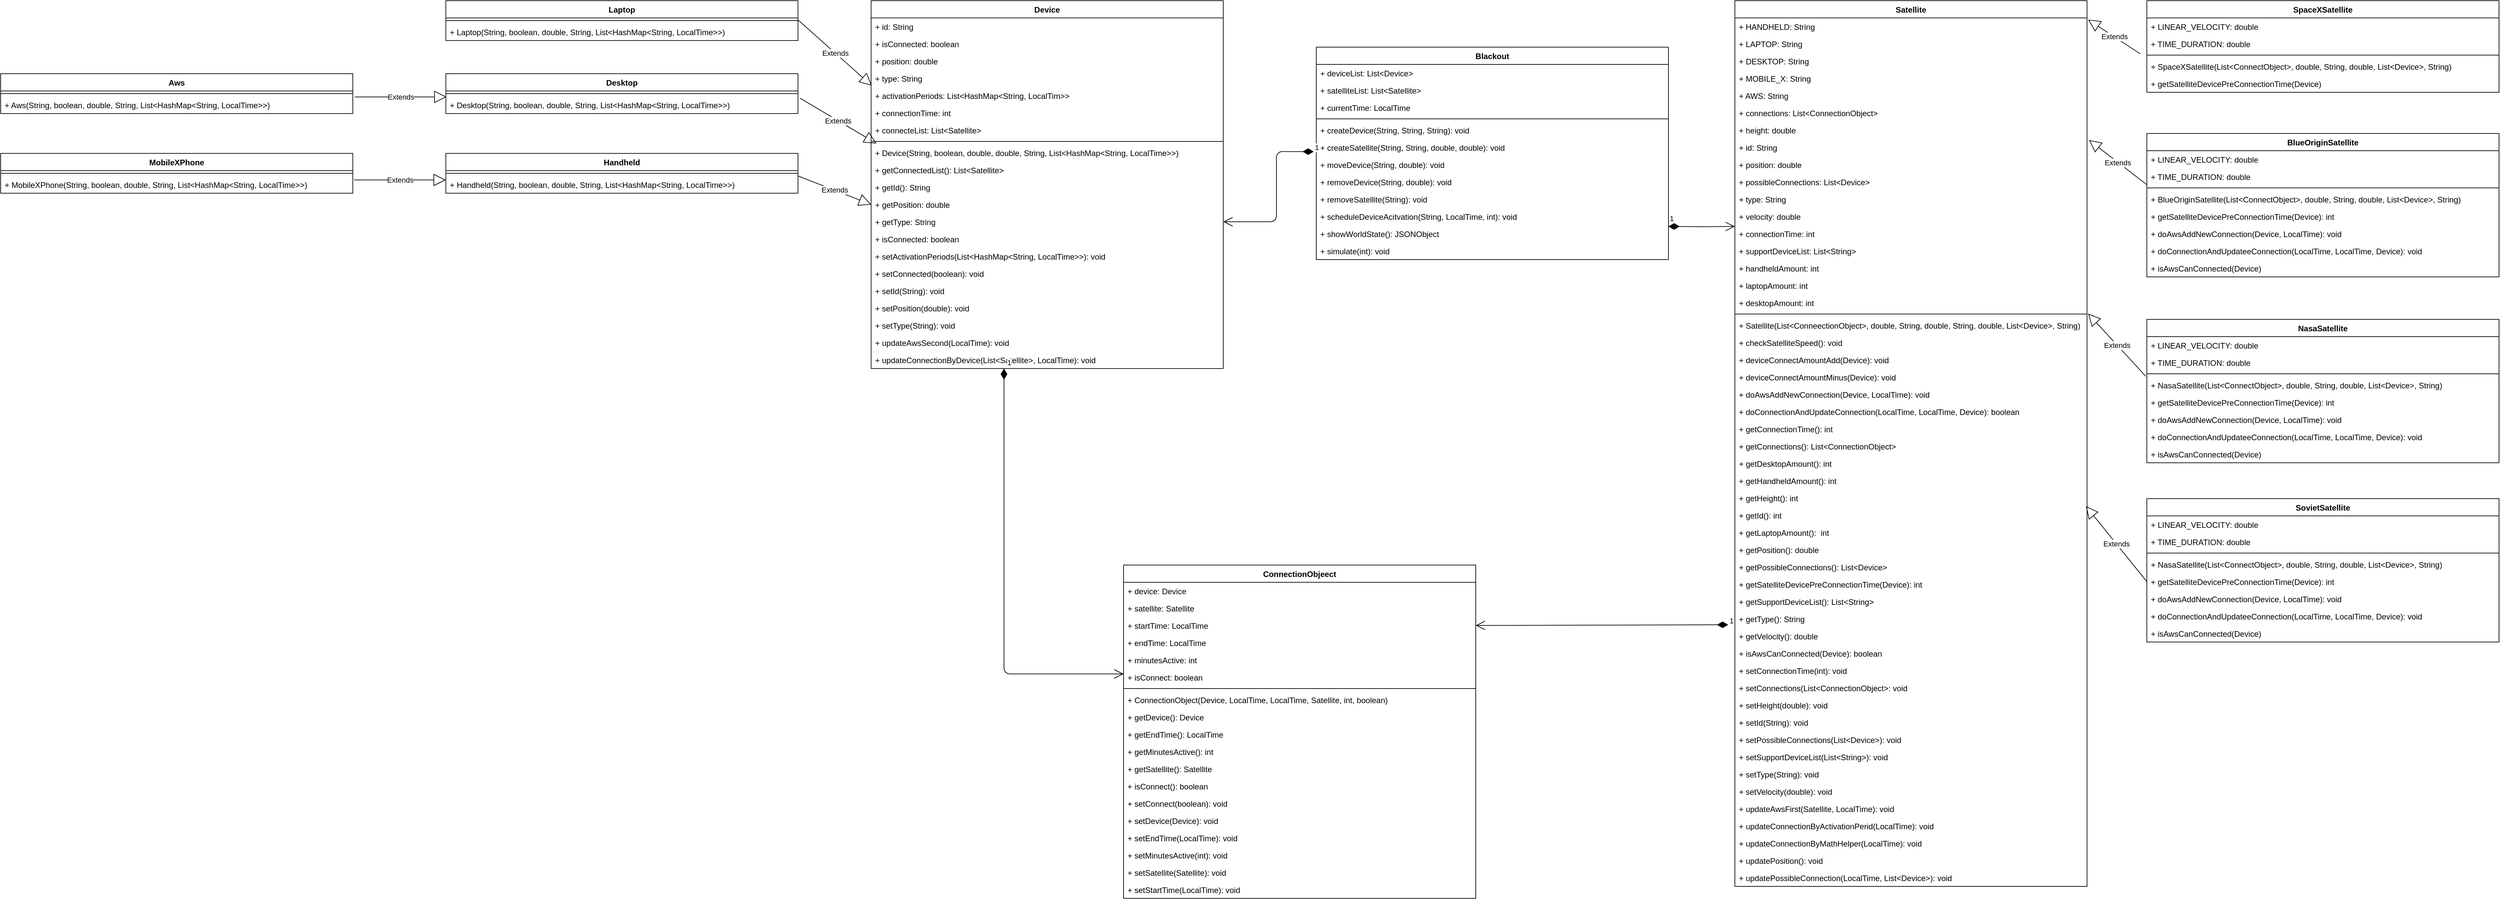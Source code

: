<mxfile version="14.4.3" type="device"><diagram id="GEDssuKlKLKqebIKi-Ry" name="第 1 页"><mxGraphModel dx="2576" dy="706" grid="1" gridSize="10" guides="1" tooltips="1" connect="1" arrows="1" fold="1" page="1" pageScale="1" pageWidth="1654" pageHeight="1169" math="0" shadow="0"><root><mxCell id="0"/><mxCell id="1" parent="0"/><mxCell id="GkGbYTileEBhSoXZD4rh-1" value="Satellite" style="swimlane;fontStyle=1;align=center;verticalAlign=top;childLayout=stackLayout;horizontal=1;startSize=26;horizontalStack=0;resizeParent=1;resizeParentMax=0;resizeLast=0;collapsible=1;marginBottom=0;" vertex="1" parent="1"><mxGeometry x="1760" y="50" width="530" height="1334" as="geometry"/></mxCell><mxCell id="GkGbYTileEBhSoXZD4rh-2" value="+ HANDHELD: String" style="text;strokeColor=none;fillColor=none;align=left;verticalAlign=top;spacingLeft=4;spacingRight=4;overflow=hidden;rotatable=0;points=[[0,0.5],[1,0.5]];portConstraint=eastwest;" vertex="1" parent="GkGbYTileEBhSoXZD4rh-1"><mxGeometry y="26" width="530" height="26" as="geometry"/></mxCell><mxCell id="GkGbYTileEBhSoXZD4rh-5" value="+ LAPTOP: String" style="text;strokeColor=none;fillColor=none;align=left;verticalAlign=top;spacingLeft=4;spacingRight=4;overflow=hidden;rotatable=0;points=[[0,0.5],[1,0.5]];portConstraint=eastwest;" vertex="1" parent="GkGbYTileEBhSoXZD4rh-1"><mxGeometry y="52" width="530" height="26" as="geometry"/></mxCell><mxCell id="GkGbYTileEBhSoXZD4rh-6" value="+ DESKTOP: String" style="text;strokeColor=none;fillColor=none;align=left;verticalAlign=top;spacingLeft=4;spacingRight=4;overflow=hidden;rotatable=0;points=[[0,0.5],[1,0.5]];portConstraint=eastwest;" vertex="1" parent="GkGbYTileEBhSoXZD4rh-1"><mxGeometry y="78" width="530" height="26" as="geometry"/></mxCell><mxCell id="GkGbYTileEBhSoXZD4rh-7" value="+ MOBILE_X: String" style="text;strokeColor=none;fillColor=none;align=left;verticalAlign=top;spacingLeft=4;spacingRight=4;overflow=hidden;rotatable=0;points=[[0,0.5],[1,0.5]];portConstraint=eastwest;" vertex="1" parent="GkGbYTileEBhSoXZD4rh-1"><mxGeometry y="104" width="530" height="26" as="geometry"/></mxCell><mxCell id="GkGbYTileEBhSoXZD4rh-8" value="+ AWS: String" style="text;strokeColor=none;fillColor=none;align=left;verticalAlign=top;spacingLeft=4;spacingRight=4;overflow=hidden;rotatable=0;points=[[0,0.5],[1,0.5]];portConstraint=eastwest;" vertex="1" parent="GkGbYTileEBhSoXZD4rh-1"><mxGeometry y="130" width="530" height="26" as="geometry"/></mxCell><mxCell id="GkGbYTileEBhSoXZD4rh-9" value="+ connections: List&lt;ConnectionObject&gt;" style="text;strokeColor=none;fillColor=none;align=left;verticalAlign=top;spacingLeft=4;spacingRight=4;overflow=hidden;rotatable=0;points=[[0,0.5],[1,0.5]];portConstraint=eastwest;" vertex="1" parent="GkGbYTileEBhSoXZD4rh-1"><mxGeometry y="156" width="530" height="26" as="geometry"/></mxCell><mxCell id="GkGbYTileEBhSoXZD4rh-10" value="+ height: double" style="text;strokeColor=none;fillColor=none;align=left;verticalAlign=top;spacingLeft=4;spacingRight=4;overflow=hidden;rotatable=0;points=[[0,0.5],[1,0.5]];portConstraint=eastwest;" vertex="1" parent="GkGbYTileEBhSoXZD4rh-1"><mxGeometry y="182" width="530" height="26" as="geometry"/></mxCell><mxCell id="GkGbYTileEBhSoXZD4rh-11" value="+ id: String" style="text;strokeColor=none;fillColor=none;align=left;verticalAlign=top;spacingLeft=4;spacingRight=4;overflow=hidden;rotatable=0;points=[[0,0.5],[1,0.5]];portConstraint=eastwest;" vertex="1" parent="GkGbYTileEBhSoXZD4rh-1"><mxGeometry y="208" width="530" height="26" as="geometry"/></mxCell><mxCell id="GkGbYTileEBhSoXZD4rh-12" value="+ position: double" style="text;strokeColor=none;fillColor=none;align=left;verticalAlign=top;spacingLeft=4;spacingRight=4;overflow=hidden;rotatable=0;points=[[0,0.5],[1,0.5]];portConstraint=eastwest;" vertex="1" parent="GkGbYTileEBhSoXZD4rh-1"><mxGeometry y="234" width="530" height="26" as="geometry"/></mxCell><mxCell id="GkGbYTileEBhSoXZD4rh-13" value="+ possibleConnections: List&lt;Device&gt;" style="text;strokeColor=none;fillColor=none;align=left;verticalAlign=top;spacingLeft=4;spacingRight=4;overflow=hidden;rotatable=0;points=[[0,0.5],[1,0.5]];portConstraint=eastwest;" vertex="1" parent="GkGbYTileEBhSoXZD4rh-1"><mxGeometry y="260" width="530" height="26" as="geometry"/></mxCell><mxCell id="GkGbYTileEBhSoXZD4rh-14" value="+ type: String" style="text;strokeColor=none;fillColor=none;align=left;verticalAlign=top;spacingLeft=4;spacingRight=4;overflow=hidden;rotatable=0;points=[[0,0.5],[1,0.5]];portConstraint=eastwest;" vertex="1" parent="GkGbYTileEBhSoXZD4rh-1"><mxGeometry y="286" width="530" height="26" as="geometry"/></mxCell><mxCell id="GkGbYTileEBhSoXZD4rh-15" value="+ velocity: double" style="text;strokeColor=none;fillColor=none;align=left;verticalAlign=top;spacingLeft=4;spacingRight=4;overflow=hidden;rotatable=0;points=[[0,0.5],[1,0.5]];portConstraint=eastwest;" vertex="1" parent="GkGbYTileEBhSoXZD4rh-1"><mxGeometry y="312" width="530" height="26" as="geometry"/></mxCell><mxCell id="GkGbYTileEBhSoXZD4rh-16" value="+ connectionTime: int" style="text;strokeColor=none;fillColor=none;align=left;verticalAlign=top;spacingLeft=4;spacingRight=4;overflow=hidden;rotatable=0;points=[[0,0.5],[1,0.5]];portConstraint=eastwest;" vertex="1" parent="GkGbYTileEBhSoXZD4rh-1"><mxGeometry y="338" width="530" height="26" as="geometry"/></mxCell><mxCell id="GkGbYTileEBhSoXZD4rh-17" value="+ supportDeviceList: List&lt;String&gt;" style="text;strokeColor=none;fillColor=none;align=left;verticalAlign=top;spacingLeft=4;spacingRight=4;overflow=hidden;rotatable=0;points=[[0,0.5],[1,0.5]];portConstraint=eastwest;" vertex="1" parent="GkGbYTileEBhSoXZD4rh-1"><mxGeometry y="364" width="530" height="26" as="geometry"/></mxCell><mxCell id="GkGbYTileEBhSoXZD4rh-18" value="+ handheldAmount: int" style="text;strokeColor=none;fillColor=none;align=left;verticalAlign=top;spacingLeft=4;spacingRight=4;overflow=hidden;rotatable=0;points=[[0,0.5],[1,0.5]];portConstraint=eastwest;" vertex="1" parent="GkGbYTileEBhSoXZD4rh-1"><mxGeometry y="390" width="530" height="26" as="geometry"/></mxCell><mxCell id="GkGbYTileEBhSoXZD4rh-19" value="+ laptopAmount: int" style="text;strokeColor=none;fillColor=none;align=left;verticalAlign=top;spacingLeft=4;spacingRight=4;overflow=hidden;rotatable=0;points=[[0,0.5],[1,0.5]];portConstraint=eastwest;" vertex="1" parent="GkGbYTileEBhSoXZD4rh-1"><mxGeometry y="416" width="530" height="26" as="geometry"/></mxCell><mxCell id="GkGbYTileEBhSoXZD4rh-20" value="+ desktopAmount: int" style="text;strokeColor=none;fillColor=none;align=left;verticalAlign=top;spacingLeft=4;spacingRight=4;overflow=hidden;rotatable=0;points=[[0,0.5],[1,0.5]];portConstraint=eastwest;" vertex="1" parent="GkGbYTileEBhSoXZD4rh-1"><mxGeometry y="442" width="530" height="26" as="geometry"/></mxCell><mxCell id="GkGbYTileEBhSoXZD4rh-3" value="" style="line;strokeWidth=1;fillColor=none;align=left;verticalAlign=middle;spacingTop=-1;spacingLeft=3;spacingRight=3;rotatable=0;labelPosition=right;points=[];portConstraint=eastwest;" vertex="1" parent="GkGbYTileEBhSoXZD4rh-1"><mxGeometry y="468" width="530" height="8" as="geometry"/></mxCell><mxCell id="GkGbYTileEBhSoXZD4rh-4" value="+ Satellite(List&lt;ConneectionObject&gt;, double, String, double, String, double, List&lt;Device&gt;, String)" style="text;strokeColor=none;fillColor=none;align=left;verticalAlign=top;spacingLeft=4;spacingRight=4;overflow=hidden;rotatable=0;points=[[0,0.5],[1,0.5]];portConstraint=eastwest;" vertex="1" parent="GkGbYTileEBhSoXZD4rh-1"><mxGeometry y="476" width="530" height="26" as="geometry"/></mxCell><mxCell id="GkGbYTileEBhSoXZD4rh-21" value="+ checkSatelliteSpeed(): void" style="text;strokeColor=none;fillColor=none;align=left;verticalAlign=top;spacingLeft=4;spacingRight=4;overflow=hidden;rotatable=0;points=[[0,0.5],[1,0.5]];portConstraint=eastwest;" vertex="1" parent="GkGbYTileEBhSoXZD4rh-1"><mxGeometry y="502" width="530" height="26" as="geometry"/></mxCell><mxCell id="GkGbYTileEBhSoXZD4rh-22" value="+ deviceConnectAmountAdd(Device): void" style="text;strokeColor=none;fillColor=none;align=left;verticalAlign=top;spacingLeft=4;spacingRight=4;overflow=hidden;rotatable=0;points=[[0,0.5],[1,0.5]];portConstraint=eastwest;" vertex="1" parent="GkGbYTileEBhSoXZD4rh-1"><mxGeometry y="528" width="530" height="26" as="geometry"/></mxCell><mxCell id="GkGbYTileEBhSoXZD4rh-23" value="+ deviceConnectAmountMinus(Device): void" style="text;strokeColor=none;fillColor=none;align=left;verticalAlign=top;spacingLeft=4;spacingRight=4;overflow=hidden;rotatable=0;points=[[0,0.5],[1,0.5]];portConstraint=eastwest;" vertex="1" parent="GkGbYTileEBhSoXZD4rh-1"><mxGeometry y="554" width="530" height="26" as="geometry"/></mxCell><mxCell id="GkGbYTileEBhSoXZD4rh-24" value="+ doAwsAddNewConnection(Device, LocalTime): void" style="text;strokeColor=none;fillColor=none;align=left;verticalAlign=top;spacingLeft=4;spacingRight=4;overflow=hidden;rotatable=0;points=[[0,0.5],[1,0.5]];portConstraint=eastwest;" vertex="1" parent="GkGbYTileEBhSoXZD4rh-1"><mxGeometry y="580" width="530" height="26" as="geometry"/></mxCell><mxCell id="GkGbYTileEBhSoXZD4rh-25" value="+ doConnectionAndUpdateConnection(LocalTime, LocalTime, Device): boolean" style="text;strokeColor=none;fillColor=none;align=left;verticalAlign=top;spacingLeft=4;spacingRight=4;overflow=hidden;rotatable=0;points=[[0,0.5],[1,0.5]];portConstraint=eastwest;" vertex="1" parent="GkGbYTileEBhSoXZD4rh-1"><mxGeometry y="606" width="530" height="26" as="geometry"/></mxCell><mxCell id="GkGbYTileEBhSoXZD4rh-26" value="+ getConnectionTime(): int" style="text;strokeColor=none;fillColor=none;align=left;verticalAlign=top;spacingLeft=4;spacingRight=4;overflow=hidden;rotatable=0;points=[[0,0.5],[1,0.5]];portConstraint=eastwest;" vertex="1" parent="GkGbYTileEBhSoXZD4rh-1"><mxGeometry y="632" width="530" height="26" as="geometry"/></mxCell><mxCell id="GkGbYTileEBhSoXZD4rh-27" value="+ getConnections(): List&lt;ConnectionObject&gt;" style="text;strokeColor=none;fillColor=none;align=left;verticalAlign=top;spacingLeft=4;spacingRight=4;overflow=hidden;rotatable=0;points=[[0,0.5],[1,0.5]];portConstraint=eastwest;" vertex="1" parent="GkGbYTileEBhSoXZD4rh-1"><mxGeometry y="658" width="530" height="26" as="geometry"/></mxCell><mxCell id="GkGbYTileEBhSoXZD4rh-28" value="+ getDesktopAmount(): int" style="text;strokeColor=none;fillColor=none;align=left;verticalAlign=top;spacingLeft=4;spacingRight=4;overflow=hidden;rotatable=0;points=[[0,0.5],[1,0.5]];portConstraint=eastwest;" vertex="1" parent="GkGbYTileEBhSoXZD4rh-1"><mxGeometry y="684" width="530" height="26" as="geometry"/></mxCell><mxCell id="GkGbYTileEBhSoXZD4rh-29" value="+ getHandheldAmount(): int" style="text;strokeColor=none;fillColor=none;align=left;verticalAlign=top;spacingLeft=4;spacingRight=4;overflow=hidden;rotatable=0;points=[[0,0.5],[1,0.5]];portConstraint=eastwest;" vertex="1" parent="GkGbYTileEBhSoXZD4rh-1"><mxGeometry y="710" width="530" height="26" as="geometry"/></mxCell><mxCell id="GkGbYTileEBhSoXZD4rh-30" value="+ getHeight(): int" style="text;strokeColor=none;fillColor=none;align=left;verticalAlign=top;spacingLeft=4;spacingRight=4;overflow=hidden;rotatable=0;points=[[0,0.5],[1,0.5]];portConstraint=eastwest;" vertex="1" parent="GkGbYTileEBhSoXZD4rh-1"><mxGeometry y="736" width="530" height="26" as="geometry"/></mxCell><mxCell id="GkGbYTileEBhSoXZD4rh-31" value="+ getId(): int" style="text;strokeColor=none;fillColor=none;align=left;verticalAlign=top;spacingLeft=4;spacingRight=4;overflow=hidden;rotatable=0;points=[[0,0.5],[1,0.5]];portConstraint=eastwest;" vertex="1" parent="GkGbYTileEBhSoXZD4rh-1"><mxGeometry y="762" width="530" height="26" as="geometry"/></mxCell><mxCell id="GkGbYTileEBhSoXZD4rh-32" value="+ getLaptopAmount():  int" style="text;strokeColor=none;fillColor=none;align=left;verticalAlign=top;spacingLeft=4;spacingRight=4;overflow=hidden;rotatable=0;points=[[0,0.5],[1,0.5]];portConstraint=eastwest;" vertex="1" parent="GkGbYTileEBhSoXZD4rh-1"><mxGeometry y="788" width="530" height="26" as="geometry"/></mxCell><mxCell id="GkGbYTileEBhSoXZD4rh-33" value="+ getPosition(): double" style="text;strokeColor=none;fillColor=none;align=left;verticalAlign=top;spacingLeft=4;spacingRight=4;overflow=hidden;rotatable=0;points=[[0,0.5],[1,0.5]];portConstraint=eastwest;" vertex="1" parent="GkGbYTileEBhSoXZD4rh-1"><mxGeometry y="814" width="530" height="26" as="geometry"/></mxCell><mxCell id="GkGbYTileEBhSoXZD4rh-34" value="+ getPossibleConnections(): List&lt;Device&gt;" style="text;strokeColor=none;fillColor=none;align=left;verticalAlign=top;spacingLeft=4;spacingRight=4;overflow=hidden;rotatable=0;points=[[0,0.5],[1,0.5]];portConstraint=eastwest;" vertex="1" parent="GkGbYTileEBhSoXZD4rh-1"><mxGeometry y="840" width="530" height="26" as="geometry"/></mxCell><mxCell id="GkGbYTileEBhSoXZD4rh-36" value="+ getSatelliteDevicePreConnectionTime(Device): int" style="text;strokeColor=none;fillColor=none;align=left;verticalAlign=top;spacingLeft=4;spacingRight=4;overflow=hidden;rotatable=0;points=[[0,0.5],[1,0.5]];portConstraint=eastwest;" vertex="1" parent="GkGbYTileEBhSoXZD4rh-1"><mxGeometry y="866" width="530" height="26" as="geometry"/></mxCell><mxCell id="GkGbYTileEBhSoXZD4rh-37" value="+ getSupportDeviceList(): List&lt;String&gt;" style="text;strokeColor=none;fillColor=none;align=left;verticalAlign=top;spacingLeft=4;spacingRight=4;overflow=hidden;rotatable=0;points=[[0,0.5],[1,0.5]];portConstraint=eastwest;" vertex="1" parent="GkGbYTileEBhSoXZD4rh-1"><mxGeometry y="892" width="530" height="26" as="geometry"/></mxCell><mxCell id="GkGbYTileEBhSoXZD4rh-38" value="+ getType(): String" style="text;strokeColor=none;fillColor=none;align=left;verticalAlign=top;spacingLeft=4;spacingRight=4;overflow=hidden;rotatable=0;points=[[0,0.5],[1,0.5]];portConstraint=eastwest;" vertex="1" parent="GkGbYTileEBhSoXZD4rh-1"><mxGeometry y="918" width="530" height="26" as="geometry"/></mxCell><mxCell id="GkGbYTileEBhSoXZD4rh-39" value="+ getVelocity(): double" style="text;strokeColor=none;fillColor=none;align=left;verticalAlign=top;spacingLeft=4;spacingRight=4;overflow=hidden;rotatable=0;points=[[0,0.5],[1,0.5]];portConstraint=eastwest;" vertex="1" parent="GkGbYTileEBhSoXZD4rh-1"><mxGeometry y="944" width="530" height="26" as="geometry"/></mxCell><mxCell id="GkGbYTileEBhSoXZD4rh-40" value="+ isAwsCanConnected(Device): boolean" style="text;strokeColor=none;fillColor=none;align=left;verticalAlign=top;spacingLeft=4;spacingRight=4;overflow=hidden;rotatable=0;points=[[0,0.5],[1,0.5]];portConstraint=eastwest;" vertex="1" parent="GkGbYTileEBhSoXZD4rh-1"><mxGeometry y="970" width="530" height="26" as="geometry"/></mxCell><mxCell id="GkGbYTileEBhSoXZD4rh-41" value="+ setConnectionTime(int): void" style="text;strokeColor=none;fillColor=none;align=left;verticalAlign=top;spacingLeft=4;spacingRight=4;overflow=hidden;rotatable=0;points=[[0,0.5],[1,0.5]];portConstraint=eastwest;" vertex="1" parent="GkGbYTileEBhSoXZD4rh-1"><mxGeometry y="996" width="530" height="26" as="geometry"/></mxCell><mxCell id="GkGbYTileEBhSoXZD4rh-42" value="+ setConnections(List&lt;ConnectionObject&gt;: void" style="text;strokeColor=none;fillColor=none;align=left;verticalAlign=top;spacingLeft=4;spacingRight=4;overflow=hidden;rotatable=0;points=[[0,0.5],[1,0.5]];portConstraint=eastwest;" vertex="1" parent="GkGbYTileEBhSoXZD4rh-1"><mxGeometry y="1022" width="530" height="26" as="geometry"/></mxCell><mxCell id="GkGbYTileEBhSoXZD4rh-43" value="+ setHeight(double): void" style="text;strokeColor=none;fillColor=none;align=left;verticalAlign=top;spacingLeft=4;spacingRight=4;overflow=hidden;rotatable=0;points=[[0,0.5],[1,0.5]];portConstraint=eastwest;" vertex="1" parent="GkGbYTileEBhSoXZD4rh-1"><mxGeometry y="1048" width="530" height="26" as="geometry"/></mxCell><mxCell id="GkGbYTileEBhSoXZD4rh-44" value="+ setId(String): void" style="text;strokeColor=none;fillColor=none;align=left;verticalAlign=top;spacingLeft=4;spacingRight=4;overflow=hidden;rotatable=0;points=[[0,0.5],[1,0.5]];portConstraint=eastwest;" vertex="1" parent="GkGbYTileEBhSoXZD4rh-1"><mxGeometry y="1074" width="530" height="26" as="geometry"/></mxCell><mxCell id="GkGbYTileEBhSoXZD4rh-45" value="+ setPossibleConnections(List&lt;Device&gt;): void" style="text;strokeColor=none;fillColor=none;align=left;verticalAlign=top;spacingLeft=4;spacingRight=4;overflow=hidden;rotatable=0;points=[[0,0.5],[1,0.5]];portConstraint=eastwest;" vertex="1" parent="GkGbYTileEBhSoXZD4rh-1"><mxGeometry y="1100" width="530" height="26" as="geometry"/></mxCell><mxCell id="GkGbYTileEBhSoXZD4rh-46" value="+ setSupportDeviceList(List&lt;String&gt;): void" style="text;strokeColor=none;fillColor=none;align=left;verticalAlign=top;spacingLeft=4;spacingRight=4;overflow=hidden;rotatable=0;points=[[0,0.5],[1,0.5]];portConstraint=eastwest;" vertex="1" parent="GkGbYTileEBhSoXZD4rh-1"><mxGeometry y="1126" width="530" height="26" as="geometry"/></mxCell><mxCell id="GkGbYTileEBhSoXZD4rh-48" value="+ setType(String): void" style="text;strokeColor=none;fillColor=none;align=left;verticalAlign=top;spacingLeft=4;spacingRight=4;overflow=hidden;rotatable=0;points=[[0,0.5],[1,0.5]];portConstraint=eastwest;" vertex="1" parent="GkGbYTileEBhSoXZD4rh-1"><mxGeometry y="1152" width="530" height="26" as="geometry"/></mxCell><mxCell id="GkGbYTileEBhSoXZD4rh-49" value="+ setVelocity(double): void" style="text;strokeColor=none;fillColor=none;align=left;verticalAlign=top;spacingLeft=4;spacingRight=4;overflow=hidden;rotatable=0;points=[[0,0.5],[1,0.5]];portConstraint=eastwest;" vertex="1" parent="GkGbYTileEBhSoXZD4rh-1"><mxGeometry y="1178" width="530" height="26" as="geometry"/></mxCell><mxCell id="GkGbYTileEBhSoXZD4rh-50" value="+ updateAwsFirst(Satellite, LocalTime): void" style="text;strokeColor=none;fillColor=none;align=left;verticalAlign=top;spacingLeft=4;spacingRight=4;overflow=hidden;rotatable=0;points=[[0,0.5],[1,0.5]];portConstraint=eastwest;" vertex="1" parent="GkGbYTileEBhSoXZD4rh-1"><mxGeometry y="1204" width="530" height="26" as="geometry"/></mxCell><mxCell id="GkGbYTileEBhSoXZD4rh-51" value="+ updateConnectionByActivationPerid(LocalTime): void" style="text;strokeColor=none;fillColor=none;align=left;verticalAlign=top;spacingLeft=4;spacingRight=4;overflow=hidden;rotatable=0;points=[[0,0.5],[1,0.5]];portConstraint=eastwest;" vertex="1" parent="GkGbYTileEBhSoXZD4rh-1"><mxGeometry y="1230" width="530" height="26" as="geometry"/></mxCell><mxCell id="GkGbYTileEBhSoXZD4rh-52" value="+ updateConnectionByMathHelper(LocalTime): void" style="text;strokeColor=none;fillColor=none;align=left;verticalAlign=top;spacingLeft=4;spacingRight=4;overflow=hidden;rotatable=0;points=[[0,0.5],[1,0.5]];portConstraint=eastwest;" vertex="1" parent="GkGbYTileEBhSoXZD4rh-1"><mxGeometry y="1256" width="530" height="26" as="geometry"/></mxCell><mxCell id="GkGbYTileEBhSoXZD4rh-53" value="+ updatePosition(): void" style="text;strokeColor=none;fillColor=none;align=left;verticalAlign=top;spacingLeft=4;spacingRight=4;overflow=hidden;rotatable=0;points=[[0,0.5],[1,0.5]];portConstraint=eastwest;" vertex="1" parent="GkGbYTileEBhSoXZD4rh-1"><mxGeometry y="1282" width="530" height="26" as="geometry"/></mxCell><mxCell id="GkGbYTileEBhSoXZD4rh-54" value="+ updatePossibleConnection(LocalTime, List&lt;Device&gt;): void" style="text;strokeColor=none;fillColor=none;align=left;verticalAlign=top;spacingLeft=4;spacingRight=4;overflow=hidden;rotatable=0;points=[[0,0.5],[1,0.5]];portConstraint=eastwest;" vertex="1" parent="GkGbYTileEBhSoXZD4rh-1"><mxGeometry y="1308" width="530" height="26" as="geometry"/></mxCell><mxCell id="GkGbYTileEBhSoXZD4rh-59" value="SpaceXSatellite" style="swimlane;fontStyle=1;align=center;verticalAlign=top;childLayout=stackLayout;horizontal=1;startSize=26;horizontalStack=0;resizeParent=1;resizeParentMax=0;resizeLast=0;collapsible=1;marginBottom=0;" vertex="1" parent="1"><mxGeometry x="2380" y="50" width="530" height="138" as="geometry"/></mxCell><mxCell id="GkGbYTileEBhSoXZD4rh-60" value="+ LINEAR_VELOCITY: double" style="text;strokeColor=none;fillColor=none;align=left;verticalAlign=top;spacingLeft=4;spacingRight=4;overflow=hidden;rotatable=0;points=[[0,0.5],[1,0.5]];portConstraint=eastwest;" vertex="1" parent="GkGbYTileEBhSoXZD4rh-59"><mxGeometry y="26" width="530" height="26" as="geometry"/></mxCell><mxCell id="GkGbYTileEBhSoXZD4rh-63" value="+ TIME_DURATION: double" style="text;strokeColor=none;fillColor=none;align=left;verticalAlign=top;spacingLeft=4;spacingRight=4;overflow=hidden;rotatable=0;points=[[0,0.5],[1,0.5]];portConstraint=eastwest;" vertex="1" parent="GkGbYTileEBhSoXZD4rh-59"><mxGeometry y="52" width="530" height="26" as="geometry"/></mxCell><mxCell id="GkGbYTileEBhSoXZD4rh-61" value="" style="line;strokeWidth=1;fillColor=none;align=left;verticalAlign=middle;spacingTop=-1;spacingLeft=3;spacingRight=3;rotatable=0;labelPosition=right;points=[];portConstraint=eastwest;" vertex="1" parent="GkGbYTileEBhSoXZD4rh-59"><mxGeometry y="78" width="530" height="8" as="geometry"/></mxCell><mxCell id="GkGbYTileEBhSoXZD4rh-62" value="+ SpaceXSatellite(List&lt;ConnectObject&gt;, double, String, double, List&lt;Device&gt;, String)" style="text;strokeColor=none;fillColor=none;align=left;verticalAlign=top;spacingLeft=4;spacingRight=4;overflow=hidden;rotatable=0;points=[[0,0.5],[1,0.5]];portConstraint=eastwest;" vertex="1" parent="GkGbYTileEBhSoXZD4rh-59"><mxGeometry y="86" width="530" height="26" as="geometry"/></mxCell><mxCell id="GkGbYTileEBhSoXZD4rh-66" value="+ getSatelliteDevicePreConnectionTime(Device)" style="text;strokeColor=none;fillColor=none;align=left;verticalAlign=top;spacingLeft=4;spacingRight=4;overflow=hidden;rotatable=0;points=[[0,0.5],[1,0.5]];portConstraint=eastwest;" vertex="1" parent="GkGbYTileEBhSoXZD4rh-59"><mxGeometry y="112" width="530" height="26" as="geometry"/></mxCell><mxCell id="GkGbYTileEBhSoXZD4rh-67" value="BlueOriginSatellite" style="swimlane;fontStyle=1;align=center;verticalAlign=top;childLayout=stackLayout;horizontal=1;startSize=26;horizontalStack=0;resizeParent=1;resizeParentMax=0;resizeLast=0;collapsible=1;marginBottom=0;" vertex="1" parent="1"><mxGeometry x="2380" y="250" width="530" height="216" as="geometry"/></mxCell><mxCell id="GkGbYTileEBhSoXZD4rh-68" value="+ LINEAR_VELOCITY: double" style="text;strokeColor=none;fillColor=none;align=left;verticalAlign=top;spacingLeft=4;spacingRight=4;overflow=hidden;rotatable=0;points=[[0,0.5],[1,0.5]];portConstraint=eastwest;" vertex="1" parent="GkGbYTileEBhSoXZD4rh-67"><mxGeometry y="26" width="530" height="26" as="geometry"/></mxCell><mxCell id="GkGbYTileEBhSoXZD4rh-69" value="+ TIME_DURATION: double" style="text;strokeColor=none;fillColor=none;align=left;verticalAlign=top;spacingLeft=4;spacingRight=4;overflow=hidden;rotatable=0;points=[[0,0.5],[1,0.5]];portConstraint=eastwest;" vertex="1" parent="GkGbYTileEBhSoXZD4rh-67"><mxGeometry y="52" width="530" height="26" as="geometry"/></mxCell><mxCell id="GkGbYTileEBhSoXZD4rh-70" value="" style="line;strokeWidth=1;fillColor=none;align=left;verticalAlign=middle;spacingTop=-1;spacingLeft=3;spacingRight=3;rotatable=0;labelPosition=right;points=[];portConstraint=eastwest;" vertex="1" parent="GkGbYTileEBhSoXZD4rh-67"><mxGeometry y="78" width="530" height="8" as="geometry"/></mxCell><mxCell id="GkGbYTileEBhSoXZD4rh-71" value="+ BlueOriginSatellite(List&lt;ConnectObject&gt;, double, String, double, List&lt;Device&gt;, String)" style="text;strokeColor=none;fillColor=none;align=left;verticalAlign=top;spacingLeft=4;spacingRight=4;overflow=hidden;rotatable=0;points=[[0,0.5],[1,0.5]];portConstraint=eastwest;" vertex="1" parent="GkGbYTileEBhSoXZD4rh-67"><mxGeometry y="86" width="530" height="26" as="geometry"/></mxCell><mxCell id="GkGbYTileEBhSoXZD4rh-72" value="+ getSatelliteDevicePreConnectionTime(Device): int" style="text;strokeColor=none;fillColor=none;align=left;verticalAlign=top;spacingLeft=4;spacingRight=4;overflow=hidden;rotatable=0;points=[[0,0.5],[1,0.5]];portConstraint=eastwest;" vertex="1" parent="GkGbYTileEBhSoXZD4rh-67"><mxGeometry y="112" width="530" height="26" as="geometry"/></mxCell><mxCell id="GkGbYTileEBhSoXZD4rh-79" value="+ doAwsAddNewConnection(Device, LocalTime): void" style="text;strokeColor=none;fillColor=none;align=left;verticalAlign=top;spacingLeft=4;spacingRight=4;overflow=hidden;rotatable=0;points=[[0,0.5],[1,0.5]];portConstraint=eastwest;" vertex="1" parent="GkGbYTileEBhSoXZD4rh-67"><mxGeometry y="138" width="530" height="26" as="geometry"/></mxCell><mxCell id="GkGbYTileEBhSoXZD4rh-80" value="+ doConnectionAndUpdateeConnection(LocalTime, LocalTime, Device): void" style="text;strokeColor=none;fillColor=none;align=left;verticalAlign=top;spacingLeft=4;spacingRight=4;overflow=hidden;rotatable=0;points=[[0,0.5],[1,0.5]];portConstraint=eastwest;" vertex="1" parent="GkGbYTileEBhSoXZD4rh-67"><mxGeometry y="164" width="530" height="26" as="geometry"/></mxCell><mxCell id="GkGbYTileEBhSoXZD4rh-81" value="+ isAwsCanConnected(Device)" style="text;strokeColor=none;fillColor=none;align=left;verticalAlign=top;spacingLeft=4;spacingRight=4;overflow=hidden;rotatable=0;points=[[0,0.5],[1,0.5]];portConstraint=eastwest;" vertex="1" parent="GkGbYTileEBhSoXZD4rh-67"><mxGeometry y="190" width="530" height="26" as="geometry"/></mxCell><mxCell id="GkGbYTileEBhSoXZD4rh-82" value="NasaSatellite" style="swimlane;fontStyle=1;align=center;verticalAlign=top;childLayout=stackLayout;horizontal=1;startSize=26;horizontalStack=0;resizeParent=1;resizeParentMax=0;resizeLast=0;collapsible=1;marginBottom=0;" vertex="1" parent="1"><mxGeometry x="2380" y="530" width="530" height="216" as="geometry"/></mxCell><mxCell id="GkGbYTileEBhSoXZD4rh-83" value="+ LINEAR_VELOCITY: double" style="text;strokeColor=none;fillColor=none;align=left;verticalAlign=top;spacingLeft=4;spacingRight=4;overflow=hidden;rotatable=0;points=[[0,0.5],[1,0.5]];portConstraint=eastwest;" vertex="1" parent="GkGbYTileEBhSoXZD4rh-82"><mxGeometry y="26" width="530" height="26" as="geometry"/></mxCell><mxCell id="GkGbYTileEBhSoXZD4rh-84" value="+ TIME_DURATION: double" style="text;strokeColor=none;fillColor=none;align=left;verticalAlign=top;spacingLeft=4;spacingRight=4;overflow=hidden;rotatable=0;points=[[0,0.5],[1,0.5]];portConstraint=eastwest;" vertex="1" parent="GkGbYTileEBhSoXZD4rh-82"><mxGeometry y="52" width="530" height="26" as="geometry"/></mxCell><mxCell id="GkGbYTileEBhSoXZD4rh-85" value="" style="line;strokeWidth=1;fillColor=none;align=left;verticalAlign=middle;spacingTop=-1;spacingLeft=3;spacingRight=3;rotatable=0;labelPosition=right;points=[];portConstraint=eastwest;" vertex="1" parent="GkGbYTileEBhSoXZD4rh-82"><mxGeometry y="78" width="530" height="8" as="geometry"/></mxCell><mxCell id="GkGbYTileEBhSoXZD4rh-86" value="+ NasaSatellite(List&lt;ConnectObject&gt;, double, String, double, List&lt;Device&gt;, String)" style="text;strokeColor=none;fillColor=none;align=left;verticalAlign=top;spacingLeft=4;spacingRight=4;overflow=hidden;rotatable=0;points=[[0,0.5],[1,0.5]];portConstraint=eastwest;" vertex="1" parent="GkGbYTileEBhSoXZD4rh-82"><mxGeometry y="86" width="530" height="26" as="geometry"/></mxCell><mxCell id="GkGbYTileEBhSoXZD4rh-87" value="+ getSatelliteDevicePreConnectionTime(Device): int" style="text;strokeColor=none;fillColor=none;align=left;verticalAlign=top;spacingLeft=4;spacingRight=4;overflow=hidden;rotatable=0;points=[[0,0.5],[1,0.5]];portConstraint=eastwest;" vertex="1" parent="GkGbYTileEBhSoXZD4rh-82"><mxGeometry y="112" width="530" height="26" as="geometry"/></mxCell><mxCell id="GkGbYTileEBhSoXZD4rh-88" value="+ doAwsAddNewConnection(Device, LocalTime): void" style="text;strokeColor=none;fillColor=none;align=left;verticalAlign=top;spacingLeft=4;spacingRight=4;overflow=hidden;rotatable=0;points=[[0,0.5],[1,0.5]];portConstraint=eastwest;" vertex="1" parent="GkGbYTileEBhSoXZD4rh-82"><mxGeometry y="138" width="530" height="26" as="geometry"/></mxCell><mxCell id="GkGbYTileEBhSoXZD4rh-89" value="+ doConnectionAndUpdateeConnection(LocalTime, LocalTime, Device): void" style="text;strokeColor=none;fillColor=none;align=left;verticalAlign=top;spacingLeft=4;spacingRight=4;overflow=hidden;rotatable=0;points=[[0,0.5],[1,0.5]];portConstraint=eastwest;" vertex="1" parent="GkGbYTileEBhSoXZD4rh-82"><mxGeometry y="164" width="530" height="26" as="geometry"/></mxCell><mxCell id="GkGbYTileEBhSoXZD4rh-90" value="+ isAwsCanConnected(Device)" style="text;strokeColor=none;fillColor=none;align=left;verticalAlign=top;spacingLeft=4;spacingRight=4;overflow=hidden;rotatable=0;points=[[0,0.5],[1,0.5]];portConstraint=eastwest;" vertex="1" parent="GkGbYTileEBhSoXZD4rh-82"><mxGeometry y="190" width="530" height="26" as="geometry"/></mxCell><mxCell id="GkGbYTileEBhSoXZD4rh-91" value="SovietSatellite" style="swimlane;fontStyle=1;align=center;verticalAlign=top;childLayout=stackLayout;horizontal=1;startSize=26;horizontalStack=0;resizeParent=1;resizeParentMax=0;resizeLast=0;collapsible=1;marginBottom=0;" vertex="1" parent="1"><mxGeometry x="2380" y="800" width="530" height="216" as="geometry"/></mxCell><mxCell id="GkGbYTileEBhSoXZD4rh-92" value="+ LINEAR_VELOCITY: double" style="text;strokeColor=none;fillColor=none;align=left;verticalAlign=top;spacingLeft=4;spacingRight=4;overflow=hidden;rotatable=0;points=[[0,0.5],[1,0.5]];portConstraint=eastwest;" vertex="1" parent="GkGbYTileEBhSoXZD4rh-91"><mxGeometry y="26" width="530" height="26" as="geometry"/></mxCell><mxCell id="GkGbYTileEBhSoXZD4rh-93" value="+ TIME_DURATION: double" style="text;strokeColor=none;fillColor=none;align=left;verticalAlign=top;spacingLeft=4;spacingRight=4;overflow=hidden;rotatable=0;points=[[0,0.5],[1,0.5]];portConstraint=eastwest;" vertex="1" parent="GkGbYTileEBhSoXZD4rh-91"><mxGeometry y="52" width="530" height="26" as="geometry"/></mxCell><mxCell id="GkGbYTileEBhSoXZD4rh-94" value="" style="line;strokeWidth=1;fillColor=none;align=left;verticalAlign=middle;spacingTop=-1;spacingLeft=3;spacingRight=3;rotatable=0;labelPosition=right;points=[];portConstraint=eastwest;" vertex="1" parent="GkGbYTileEBhSoXZD4rh-91"><mxGeometry y="78" width="530" height="8" as="geometry"/></mxCell><mxCell id="GkGbYTileEBhSoXZD4rh-95" value="+ NasaSatellite(List&lt;ConnectObject&gt;, double, String, double, List&lt;Device&gt;, String)" style="text;strokeColor=none;fillColor=none;align=left;verticalAlign=top;spacingLeft=4;spacingRight=4;overflow=hidden;rotatable=0;points=[[0,0.5],[1,0.5]];portConstraint=eastwest;" vertex="1" parent="GkGbYTileEBhSoXZD4rh-91"><mxGeometry y="86" width="530" height="26" as="geometry"/></mxCell><mxCell id="GkGbYTileEBhSoXZD4rh-96" value="+ getSatelliteDevicePreConnectionTime(Device): int" style="text;strokeColor=none;fillColor=none;align=left;verticalAlign=top;spacingLeft=4;spacingRight=4;overflow=hidden;rotatable=0;points=[[0,0.5],[1,0.5]];portConstraint=eastwest;" vertex="1" parent="GkGbYTileEBhSoXZD4rh-91"><mxGeometry y="112" width="530" height="26" as="geometry"/></mxCell><mxCell id="GkGbYTileEBhSoXZD4rh-97" value="+ doAwsAddNewConnection(Device, LocalTime): void" style="text;strokeColor=none;fillColor=none;align=left;verticalAlign=top;spacingLeft=4;spacingRight=4;overflow=hidden;rotatable=0;points=[[0,0.5],[1,0.5]];portConstraint=eastwest;" vertex="1" parent="GkGbYTileEBhSoXZD4rh-91"><mxGeometry y="138" width="530" height="26" as="geometry"/></mxCell><mxCell id="GkGbYTileEBhSoXZD4rh-98" value="+ doConnectionAndUpdateeConnection(LocalTime, LocalTime, Device): void" style="text;strokeColor=none;fillColor=none;align=left;verticalAlign=top;spacingLeft=4;spacingRight=4;overflow=hidden;rotatable=0;points=[[0,0.5],[1,0.5]];portConstraint=eastwest;" vertex="1" parent="GkGbYTileEBhSoXZD4rh-91"><mxGeometry y="164" width="530" height="26" as="geometry"/></mxCell><mxCell id="GkGbYTileEBhSoXZD4rh-99" value="+ isAwsCanConnected(Device)" style="text;strokeColor=none;fillColor=none;align=left;verticalAlign=top;spacingLeft=4;spacingRight=4;overflow=hidden;rotatable=0;points=[[0,0.5],[1,0.5]];portConstraint=eastwest;" vertex="1" parent="GkGbYTileEBhSoXZD4rh-91"><mxGeometry y="190" width="530" height="26" as="geometry"/></mxCell><mxCell id="GkGbYTileEBhSoXZD4rh-100" value="Extends" style="endArrow=block;endSize=16;endFill=0;html=1;entryX=0.997;entryY=-0.022;entryDx=0;entryDy=0;entryPerimeter=0;exitX=0;exitY=0.5;exitDx=0;exitDy=0;" edge="1" parent="1" source="GkGbYTileEBhSoXZD4rh-96" target="GkGbYTileEBhSoXZD4rh-31"><mxGeometry width="160" relative="1" as="geometry"><mxPoint x="2110" y="1030" as="sourcePoint"/><mxPoint x="2270" y="1030" as="targetPoint"/></mxGeometry></mxCell><mxCell id="GkGbYTileEBhSoXZD4rh-101" value="Extends" style="endArrow=block;endSize=16;endFill=0;html=1;entryX=1.003;entryY=-0.176;entryDx=0;entryDy=0;entryPerimeter=0;exitX=-0.003;exitY=-0.011;exitDx=0;exitDy=0;exitPerimeter=0;" edge="1" parent="1" source="GkGbYTileEBhSoXZD4rh-86" target="GkGbYTileEBhSoXZD4rh-4"><mxGeometry width="160" relative="1" as="geometry"><mxPoint x="2390" y="935" as="sourcePoint"/><mxPoint x="2298.41" y="821.428" as="targetPoint"/></mxGeometry></mxCell><mxCell id="GkGbYTileEBhSoXZD4rh-102" value="Extends" style="endArrow=block;endSize=16;endFill=0;html=1;exitX=0;exitY=0.967;exitDx=0;exitDy=0;exitPerimeter=0;" edge="1" parent="1" source="GkGbYTileEBhSoXZD4rh-69"><mxGeometry width="160" relative="1" as="geometry"><mxPoint x="2388.41" y="625.714" as="sourcePoint"/><mxPoint x="2293" y="260" as="targetPoint"/></mxGeometry></mxCell><mxCell id="GkGbYTileEBhSoXZD4rh-103" value="Extends" style="endArrow=block;endSize=16;endFill=0;html=1;entryX=1.003;entryY=0.099;entryDx=0;entryDy=0;entryPerimeter=0;" edge="1" parent="1" target="GkGbYTileEBhSoXZD4rh-2"><mxGeometry width="160" relative="1" as="geometry"><mxPoint x="2370" y="130" as="sourcePoint"/><mxPoint x="2303" y="270" as="targetPoint"/></mxGeometry></mxCell><mxCell id="GkGbYTileEBhSoXZD4rh-108" value="Device" style="swimlane;fontStyle=1;align=center;verticalAlign=top;childLayout=stackLayout;horizontal=1;startSize=26;horizontalStack=0;resizeParent=1;resizeParentMax=0;resizeLast=0;collapsible=1;marginBottom=0;" vertex="1" parent="1"><mxGeometry x="460" y="50" width="530" height="554" as="geometry"/></mxCell><mxCell id="GkGbYTileEBhSoXZD4rh-116" value="+ id: String" style="text;strokeColor=none;fillColor=none;align=left;verticalAlign=top;spacingLeft=4;spacingRight=4;overflow=hidden;rotatable=0;points=[[0,0.5],[1,0.5]];portConstraint=eastwest;" vertex="1" parent="GkGbYTileEBhSoXZD4rh-108"><mxGeometry y="26" width="530" height="26" as="geometry"/></mxCell><mxCell id="GkGbYTileEBhSoXZD4rh-160" value="+ isConnected: boolean" style="text;strokeColor=none;fillColor=none;align=left;verticalAlign=top;spacingLeft=4;spacingRight=4;overflow=hidden;rotatable=0;points=[[0,0.5],[1,0.5]];portConstraint=eastwest;" vertex="1" parent="GkGbYTileEBhSoXZD4rh-108"><mxGeometry y="52" width="530" height="26" as="geometry"/></mxCell><mxCell id="GkGbYTileEBhSoXZD4rh-117" value="+ position: double" style="text;strokeColor=none;fillColor=none;align=left;verticalAlign=top;spacingLeft=4;spacingRight=4;overflow=hidden;rotatable=0;points=[[0,0.5],[1,0.5]];portConstraint=eastwest;" vertex="1" parent="GkGbYTileEBhSoXZD4rh-108"><mxGeometry y="78" width="530" height="26" as="geometry"/></mxCell><mxCell id="GkGbYTileEBhSoXZD4rh-119" value="+ type: String" style="text;strokeColor=none;fillColor=none;align=left;verticalAlign=top;spacingLeft=4;spacingRight=4;overflow=hidden;rotatable=0;points=[[0,0.5],[1,0.5]];portConstraint=eastwest;" vertex="1" parent="GkGbYTileEBhSoXZD4rh-108"><mxGeometry y="104" width="530" height="26" as="geometry"/></mxCell><mxCell id="GkGbYTileEBhSoXZD4rh-161" value="+ activationPeriods: List&lt;HashMap&lt;String, LocalTim&gt;&gt;" style="text;strokeColor=none;fillColor=none;align=left;verticalAlign=top;spacingLeft=4;spacingRight=4;overflow=hidden;rotatable=0;points=[[0,0.5],[1,0.5]];portConstraint=eastwest;" vertex="1" parent="GkGbYTileEBhSoXZD4rh-108"><mxGeometry y="130" width="530" height="26" as="geometry"/></mxCell><mxCell id="GkGbYTileEBhSoXZD4rh-121" value="+ connectionTime: int" style="text;strokeColor=none;fillColor=none;align=left;verticalAlign=top;spacingLeft=4;spacingRight=4;overflow=hidden;rotatable=0;points=[[0,0.5],[1,0.5]];portConstraint=eastwest;" vertex="1" parent="GkGbYTileEBhSoXZD4rh-108"><mxGeometry y="156" width="530" height="26" as="geometry"/></mxCell><mxCell id="GkGbYTileEBhSoXZD4rh-122" value="+ connecteList: List&lt;Satellite&gt;" style="text;strokeColor=none;fillColor=none;align=left;verticalAlign=top;spacingLeft=4;spacingRight=4;overflow=hidden;rotatable=0;points=[[0,0.5],[1,0.5]];portConstraint=eastwest;" vertex="1" parent="GkGbYTileEBhSoXZD4rh-108"><mxGeometry y="182" width="530" height="26" as="geometry"/></mxCell><mxCell id="GkGbYTileEBhSoXZD4rh-126" value="" style="line;strokeWidth=1;fillColor=none;align=left;verticalAlign=middle;spacingTop=-1;spacingLeft=3;spacingRight=3;rotatable=0;labelPosition=right;points=[];portConstraint=eastwest;" vertex="1" parent="GkGbYTileEBhSoXZD4rh-108"><mxGeometry y="208" width="530" height="8" as="geometry"/></mxCell><mxCell id="GkGbYTileEBhSoXZD4rh-127" value="+ Device(String, boolean, double, double, String, List&lt;HashMap&lt;String, LocalTime&gt;&gt;)" style="text;strokeColor=none;fillColor=none;align=left;verticalAlign=top;spacingLeft=4;spacingRight=4;overflow=hidden;rotatable=0;points=[[0,0.5],[1,0.5]];portConstraint=eastwest;" vertex="1" parent="GkGbYTileEBhSoXZD4rh-108"><mxGeometry y="216" width="530" height="26" as="geometry"/></mxCell><mxCell id="GkGbYTileEBhSoXZD4rh-128" value="+ getConnectedList(): List&lt;Satellite&gt;" style="text;strokeColor=none;fillColor=none;align=left;verticalAlign=top;spacingLeft=4;spacingRight=4;overflow=hidden;rotatable=0;points=[[0,0.5],[1,0.5]];portConstraint=eastwest;" vertex="1" parent="GkGbYTileEBhSoXZD4rh-108"><mxGeometry y="242" width="530" height="26" as="geometry"/></mxCell><mxCell id="GkGbYTileEBhSoXZD4rh-129" value="+ getId(): String" style="text;strokeColor=none;fillColor=none;align=left;verticalAlign=top;spacingLeft=4;spacingRight=4;overflow=hidden;rotatable=0;points=[[0,0.5],[1,0.5]];portConstraint=eastwest;" vertex="1" parent="GkGbYTileEBhSoXZD4rh-108"><mxGeometry y="268" width="530" height="26" as="geometry"/></mxCell><mxCell id="GkGbYTileEBhSoXZD4rh-130" value="+ getPosition: double" style="text;strokeColor=none;fillColor=none;align=left;verticalAlign=top;spacingLeft=4;spacingRight=4;overflow=hidden;rotatable=0;points=[[0,0.5],[1,0.5]];portConstraint=eastwest;" vertex="1" parent="GkGbYTileEBhSoXZD4rh-108"><mxGeometry y="294" width="530" height="26" as="geometry"/></mxCell><mxCell id="GkGbYTileEBhSoXZD4rh-131" value="+ getType: String" style="text;strokeColor=none;fillColor=none;align=left;verticalAlign=top;spacingLeft=4;spacingRight=4;overflow=hidden;rotatable=0;points=[[0,0.5],[1,0.5]];portConstraint=eastwest;" vertex="1" parent="GkGbYTileEBhSoXZD4rh-108"><mxGeometry y="320" width="530" height="26" as="geometry"/></mxCell><mxCell id="GkGbYTileEBhSoXZD4rh-132" value="+ isConnected: boolean" style="text;strokeColor=none;fillColor=none;align=left;verticalAlign=top;spacingLeft=4;spacingRight=4;overflow=hidden;rotatable=0;points=[[0,0.5],[1,0.5]];portConstraint=eastwest;" vertex="1" parent="GkGbYTileEBhSoXZD4rh-108"><mxGeometry y="346" width="530" height="26" as="geometry"/></mxCell><mxCell id="GkGbYTileEBhSoXZD4rh-133" value="+ setActivationPeriods(List&lt;HashMap&lt;String, LocalTime&gt;&gt;): void&#10;" style="text;strokeColor=none;fillColor=none;align=left;verticalAlign=top;spacingLeft=4;spacingRight=4;overflow=hidden;rotatable=0;points=[[0,0.5],[1,0.5]];portConstraint=eastwest;" vertex="1" parent="GkGbYTileEBhSoXZD4rh-108"><mxGeometry y="372" width="530" height="26" as="geometry"/></mxCell><mxCell id="GkGbYTileEBhSoXZD4rh-134" value="+ setConnected(boolean): void" style="text;strokeColor=none;fillColor=none;align=left;verticalAlign=top;spacingLeft=4;spacingRight=4;overflow=hidden;rotatable=0;points=[[0,0.5],[1,0.5]];portConstraint=eastwest;" vertex="1" parent="GkGbYTileEBhSoXZD4rh-108"><mxGeometry y="398" width="530" height="26" as="geometry"/></mxCell><mxCell id="GkGbYTileEBhSoXZD4rh-135" value="+ setId(String): void" style="text;strokeColor=none;fillColor=none;align=left;verticalAlign=top;spacingLeft=4;spacingRight=4;overflow=hidden;rotatable=0;points=[[0,0.5],[1,0.5]];portConstraint=eastwest;" vertex="1" parent="GkGbYTileEBhSoXZD4rh-108"><mxGeometry y="424" width="530" height="26" as="geometry"/></mxCell><mxCell id="GkGbYTileEBhSoXZD4rh-136" value="+ setPosition(double): void" style="text;strokeColor=none;fillColor=none;align=left;verticalAlign=top;spacingLeft=4;spacingRight=4;overflow=hidden;rotatable=0;points=[[0,0.5],[1,0.5]];portConstraint=eastwest;" vertex="1" parent="GkGbYTileEBhSoXZD4rh-108"><mxGeometry y="450" width="530" height="26" as="geometry"/></mxCell><mxCell id="GkGbYTileEBhSoXZD4rh-137" value="+ setType(String): void" style="text;strokeColor=none;fillColor=none;align=left;verticalAlign=top;spacingLeft=4;spacingRight=4;overflow=hidden;rotatable=0;points=[[0,0.5],[1,0.5]];portConstraint=eastwest;" vertex="1" parent="GkGbYTileEBhSoXZD4rh-108"><mxGeometry y="476" width="530" height="26" as="geometry"/></mxCell><mxCell id="GkGbYTileEBhSoXZD4rh-138" value="+ updateAwsSecond(LocalTime): void" style="text;strokeColor=none;fillColor=none;align=left;verticalAlign=top;spacingLeft=4;spacingRight=4;overflow=hidden;rotatable=0;points=[[0,0.5],[1,0.5]];portConstraint=eastwest;" vertex="1" parent="GkGbYTileEBhSoXZD4rh-108"><mxGeometry y="502" width="530" height="26" as="geometry"/></mxCell><mxCell id="GkGbYTileEBhSoXZD4rh-139" value="+ updateConnectionByDevice(List&lt;Satellite&gt;, LocalTime): void" style="text;strokeColor=none;fillColor=none;align=left;verticalAlign=top;spacingLeft=4;spacingRight=4;overflow=hidden;rotatable=0;points=[[0,0.5],[1,0.5]];portConstraint=eastwest;" vertex="1" parent="GkGbYTileEBhSoXZD4rh-108"><mxGeometry y="528" width="530" height="26" as="geometry"/></mxCell><mxCell id="GkGbYTileEBhSoXZD4rh-162" value="Laptop" style="swimlane;fontStyle=1;align=center;verticalAlign=top;childLayout=stackLayout;horizontal=1;startSize=26;horizontalStack=0;resizeParent=1;resizeParentMax=0;resizeLast=0;collapsible=1;marginBottom=0;" vertex="1" parent="1"><mxGeometry x="-180" y="50" width="530" height="60" as="geometry"/></mxCell><mxCell id="GkGbYTileEBhSoXZD4rh-165" value="" style="line;strokeWidth=1;fillColor=none;align=left;verticalAlign=middle;spacingTop=-1;spacingLeft=3;spacingRight=3;rotatable=0;labelPosition=right;points=[];portConstraint=eastwest;" vertex="1" parent="GkGbYTileEBhSoXZD4rh-162"><mxGeometry y="26" width="530" height="8" as="geometry"/></mxCell><mxCell id="GkGbYTileEBhSoXZD4rh-166" value="+ Laptop(String, boolean, double, String, List&lt;HashMap&lt;String, LocalTime&gt;&gt;)" style="text;strokeColor=none;fillColor=none;align=left;verticalAlign=top;spacingLeft=4;spacingRight=4;overflow=hidden;rotatable=0;points=[[0,0.5],[1,0.5]];portConstraint=eastwest;" vertex="1" parent="GkGbYTileEBhSoXZD4rh-162"><mxGeometry y="34" width="530" height="26" as="geometry"/></mxCell><mxCell id="GkGbYTileEBhSoXZD4rh-168" value="Desktop" style="swimlane;fontStyle=1;align=center;verticalAlign=top;childLayout=stackLayout;horizontal=1;startSize=26;horizontalStack=0;resizeParent=1;resizeParentMax=0;resizeLast=0;collapsible=1;marginBottom=0;" vertex="1" parent="1"><mxGeometry x="-180" y="160" width="530" height="60" as="geometry"/></mxCell><mxCell id="GkGbYTileEBhSoXZD4rh-169" value="" style="line;strokeWidth=1;fillColor=none;align=left;verticalAlign=middle;spacingTop=-1;spacingLeft=3;spacingRight=3;rotatable=0;labelPosition=right;points=[];portConstraint=eastwest;" vertex="1" parent="GkGbYTileEBhSoXZD4rh-168"><mxGeometry y="26" width="530" height="8" as="geometry"/></mxCell><mxCell id="GkGbYTileEBhSoXZD4rh-170" value="+ Desktop(String, boolean, double, String, List&lt;HashMap&lt;String, LocalTime&gt;&gt;)" style="text;strokeColor=none;fillColor=none;align=left;verticalAlign=top;spacingLeft=4;spacingRight=4;overflow=hidden;rotatable=0;points=[[0,0.5],[1,0.5]];portConstraint=eastwest;" vertex="1" parent="GkGbYTileEBhSoXZD4rh-168"><mxGeometry y="34" width="530" height="26" as="geometry"/></mxCell><mxCell id="GkGbYTileEBhSoXZD4rh-171" value="Handheld" style="swimlane;fontStyle=1;align=center;verticalAlign=top;childLayout=stackLayout;horizontal=1;startSize=26;horizontalStack=0;resizeParent=1;resizeParentMax=0;resizeLast=0;collapsible=1;marginBottom=0;" vertex="1" parent="1"><mxGeometry x="-180" y="280" width="530" height="60" as="geometry"/></mxCell><mxCell id="GkGbYTileEBhSoXZD4rh-172" value="" style="line;strokeWidth=1;fillColor=none;align=left;verticalAlign=middle;spacingTop=-1;spacingLeft=3;spacingRight=3;rotatable=0;labelPosition=right;points=[];portConstraint=eastwest;" vertex="1" parent="GkGbYTileEBhSoXZD4rh-171"><mxGeometry y="26" width="530" height="8" as="geometry"/></mxCell><mxCell id="GkGbYTileEBhSoXZD4rh-173" value="+ Handheld(String, boolean, double, String, List&lt;HashMap&lt;String, LocalTime&gt;&gt;)" style="text;strokeColor=none;fillColor=none;align=left;verticalAlign=top;spacingLeft=4;spacingRight=4;overflow=hidden;rotatable=0;points=[[0,0.5],[1,0.5]];portConstraint=eastwest;" vertex="1" parent="GkGbYTileEBhSoXZD4rh-171"><mxGeometry y="34" width="530" height="26" as="geometry"/></mxCell><mxCell id="GkGbYTileEBhSoXZD4rh-174" value="MobileXPhone" style="swimlane;fontStyle=1;align=center;verticalAlign=top;childLayout=stackLayout;horizontal=1;startSize=26;horizontalStack=0;resizeParent=1;resizeParentMax=0;resizeLast=0;collapsible=1;marginBottom=0;" vertex="1" parent="1"><mxGeometry x="-850" y="280" width="530" height="60" as="geometry"/></mxCell><mxCell id="GkGbYTileEBhSoXZD4rh-175" value="" style="line;strokeWidth=1;fillColor=none;align=left;verticalAlign=middle;spacingTop=-1;spacingLeft=3;spacingRight=3;rotatable=0;labelPosition=right;points=[];portConstraint=eastwest;" vertex="1" parent="GkGbYTileEBhSoXZD4rh-174"><mxGeometry y="26" width="530" height="8" as="geometry"/></mxCell><mxCell id="GkGbYTileEBhSoXZD4rh-176" value="+ MobileXPhone(String, boolean, double, String, List&lt;HashMap&lt;String, LocalTime&gt;&gt;)" style="text;strokeColor=none;fillColor=none;align=left;verticalAlign=top;spacingLeft=4;spacingRight=4;overflow=hidden;rotatable=0;points=[[0,0.5],[1,0.5]];portConstraint=eastwest;" vertex="1" parent="GkGbYTileEBhSoXZD4rh-174"><mxGeometry y="34" width="530" height="26" as="geometry"/></mxCell><mxCell id="GkGbYTileEBhSoXZD4rh-178" value="Aws" style="swimlane;fontStyle=1;align=center;verticalAlign=top;childLayout=stackLayout;horizontal=1;startSize=26;horizontalStack=0;resizeParent=1;resizeParentMax=0;resizeLast=0;collapsible=1;marginBottom=0;" vertex="1" parent="1"><mxGeometry x="-850" y="160" width="530" height="60" as="geometry"/></mxCell><mxCell id="GkGbYTileEBhSoXZD4rh-179" value="" style="line;strokeWidth=1;fillColor=none;align=left;verticalAlign=middle;spacingTop=-1;spacingLeft=3;spacingRight=3;rotatable=0;labelPosition=right;points=[];portConstraint=eastwest;" vertex="1" parent="GkGbYTileEBhSoXZD4rh-178"><mxGeometry y="26" width="530" height="8" as="geometry"/></mxCell><mxCell id="GkGbYTileEBhSoXZD4rh-180" value="+ Aws(String, boolean, double, String, List&lt;HashMap&lt;String, LocalTime&gt;&gt;)" style="text;strokeColor=none;fillColor=none;align=left;verticalAlign=top;spacingLeft=4;spacingRight=4;overflow=hidden;rotatable=0;points=[[0,0.5],[1,0.5]];portConstraint=eastwest;" vertex="1" parent="GkGbYTileEBhSoXZD4rh-178"><mxGeometry y="34" width="530" height="26" as="geometry"/></mxCell><mxCell id="GkGbYTileEBhSoXZD4rh-181" value="Extends" style="endArrow=block;endSize=16;endFill=0;html=1;exitX=1.006;exitY=0.038;exitDx=0;exitDy=0;exitPerimeter=0;entryX=0.002;entryY=0.038;entryDx=0;entryDy=0;entryPerimeter=0;" edge="1" parent="1" source="GkGbYTileEBhSoXZD4rh-180" target="GkGbYTileEBhSoXZD4rh-170"><mxGeometry width="160" relative="1" as="geometry"><mxPoint x="-310" y="210" as="sourcePoint"/><mxPoint x="-290" y="430" as="targetPoint"/></mxGeometry></mxCell><mxCell id="GkGbYTileEBhSoXZD4rh-182" value="Extends" style="endArrow=block;endSize=16;endFill=0;html=1;exitX=1.004;exitY=0.231;exitDx=0;exitDy=0;exitPerimeter=0;entryX=0;entryY=0.231;entryDx=0;entryDy=0;entryPerimeter=0;" edge="1" parent="1" source="GkGbYTileEBhSoXZD4rh-176" target="GkGbYTileEBhSoXZD4rh-173"><mxGeometry width="160" relative="1" as="geometry"><mxPoint x="-306.82" y="204.988" as="sourcePoint"/><mxPoint x="-190" y="320" as="targetPoint"/></mxGeometry></mxCell><mxCell id="GkGbYTileEBhSoXZD4rh-183" value="Extends" style="endArrow=block;endSize=16;endFill=0;html=1;exitX=1;exitY=0.375;exitDx=0;exitDy=0;exitPerimeter=0;entryX=0.002;entryY=-0.077;entryDx=0;entryDy=0;entryPerimeter=0;" edge="1" parent="1" source="GkGbYTileEBhSoXZD4rh-165" target="GkGbYTileEBhSoXZD4rh-161"><mxGeometry width="160" relative="1" as="geometry"><mxPoint x="-306.82" y="204.988" as="sourcePoint"/><mxPoint x="450" y="180" as="targetPoint"/></mxGeometry></mxCell><mxCell id="GkGbYTileEBhSoXZD4rh-184" value="Extends" style="endArrow=block;endSize=16;endFill=0;html=1;exitX=1.006;exitY=0.115;exitDx=0;exitDy=0;exitPerimeter=0;entryX=0.015;entryY=-0.038;entryDx=0;entryDy=0;entryPerimeter=0;" edge="1" parent="1" source="GkGbYTileEBhSoXZD4rh-170" target="GkGbYTileEBhSoXZD4rh-127"><mxGeometry width="160" relative="1" as="geometry"><mxPoint x="369.01" y="91.01" as="sourcePoint"/><mxPoint x="460" y="190" as="targetPoint"/></mxGeometry></mxCell><mxCell id="GkGbYTileEBhSoXZD4rh-185" value="Extends" style="endArrow=block;endSize=16;endFill=0;html=1;exitX=1;exitY=0;exitDx=0;exitDy=0;exitPerimeter=0;entryX=0;entryY=0.5;entryDx=0;entryDy=0;" edge="1" parent="1" source="GkGbYTileEBhSoXZD4rh-173" target="GkGbYTileEBhSoXZD4rh-130"><mxGeometry width="160" relative="1" as="geometry"><mxPoint x="363.18" y="206.99" as="sourcePoint"/><mxPoint x="477.95" y="275.012" as="targetPoint"/></mxGeometry></mxCell><mxCell id="GkGbYTileEBhSoXZD4rh-188" value="ConnectionObjeect" style="swimlane;fontStyle=1;align=center;verticalAlign=top;childLayout=stackLayout;horizontal=1;startSize=26;horizontalStack=0;resizeParent=1;resizeParentMax=0;resizeLast=0;collapsible=1;marginBottom=0;" vertex="1" parent="1"><mxGeometry x="840" y="900" width="530" height="502" as="geometry"/></mxCell><mxCell id="GkGbYTileEBhSoXZD4rh-189" value="+ device: Device" style="text;strokeColor=none;fillColor=none;align=left;verticalAlign=top;spacingLeft=4;spacingRight=4;overflow=hidden;rotatable=0;points=[[0,0.5],[1,0.5]];portConstraint=eastwest;" vertex="1" parent="GkGbYTileEBhSoXZD4rh-188"><mxGeometry y="26" width="530" height="26" as="geometry"/></mxCell><mxCell id="GkGbYTileEBhSoXZD4rh-193" value="+ satellite: Satellite" style="text;strokeColor=none;fillColor=none;align=left;verticalAlign=top;spacingLeft=4;spacingRight=4;overflow=hidden;rotatable=0;points=[[0,0.5],[1,0.5]];portConstraint=eastwest;" vertex="1" parent="GkGbYTileEBhSoXZD4rh-188"><mxGeometry y="52" width="530" height="26" as="geometry"/></mxCell><mxCell id="GkGbYTileEBhSoXZD4rh-191" value="+ startTime: LocalTime" style="text;strokeColor=none;fillColor=none;align=left;verticalAlign=top;spacingLeft=4;spacingRight=4;overflow=hidden;rotatable=0;points=[[0,0.5],[1,0.5]];portConstraint=eastwest;" vertex="1" parent="GkGbYTileEBhSoXZD4rh-188"><mxGeometry y="78" width="530" height="26" as="geometry"/></mxCell><mxCell id="GkGbYTileEBhSoXZD4rh-192" value="+ endTime: LocalTime" style="text;strokeColor=none;fillColor=none;align=left;verticalAlign=top;spacingLeft=4;spacingRight=4;overflow=hidden;rotatable=0;points=[[0,0.5],[1,0.5]];portConstraint=eastwest;" vertex="1" parent="GkGbYTileEBhSoXZD4rh-188"><mxGeometry y="104" width="530" height="26" as="geometry"/></mxCell><mxCell id="GkGbYTileEBhSoXZD4rh-195" value="+ minutesActive: int" style="text;strokeColor=none;fillColor=none;align=left;verticalAlign=top;spacingLeft=4;spacingRight=4;overflow=hidden;rotatable=0;points=[[0,0.5],[1,0.5]];portConstraint=eastwest;" vertex="1" parent="GkGbYTileEBhSoXZD4rh-188"><mxGeometry y="130" width="530" height="26" as="geometry"/></mxCell><mxCell id="GkGbYTileEBhSoXZD4rh-196" value="+ isConnect: boolean" style="text;strokeColor=none;fillColor=none;align=left;verticalAlign=top;spacingLeft=4;spacingRight=4;overflow=hidden;rotatable=0;points=[[0,0.5],[1,0.5]];portConstraint=eastwest;" vertex="1" parent="GkGbYTileEBhSoXZD4rh-188"><mxGeometry y="156" width="530" height="26" as="geometry"/></mxCell><mxCell id="GkGbYTileEBhSoXZD4rh-190" value="" style="line;strokeWidth=1;fillColor=none;align=left;verticalAlign=middle;spacingTop=-1;spacingLeft=3;spacingRight=3;rotatable=0;labelPosition=right;points=[];portConstraint=eastwest;" vertex="1" parent="GkGbYTileEBhSoXZD4rh-188"><mxGeometry y="182" width="530" height="8" as="geometry"/></mxCell><mxCell id="GkGbYTileEBhSoXZD4rh-194" value="+ ConnectionObject(Device, LocalTime, LocalTime, Satellite, int, boolean)" style="text;strokeColor=none;fillColor=none;align=left;verticalAlign=top;spacingLeft=4;spacingRight=4;overflow=hidden;rotatable=0;points=[[0,0.5],[1,0.5]];portConstraint=eastwest;" vertex="1" parent="GkGbYTileEBhSoXZD4rh-188"><mxGeometry y="190" width="530" height="26" as="geometry"/></mxCell><mxCell id="GkGbYTileEBhSoXZD4rh-197" value="+ getDevice(): Device" style="text;strokeColor=none;fillColor=none;align=left;verticalAlign=top;spacingLeft=4;spacingRight=4;overflow=hidden;rotatable=0;points=[[0,0.5],[1,0.5]];portConstraint=eastwest;" vertex="1" parent="GkGbYTileEBhSoXZD4rh-188"><mxGeometry y="216" width="530" height="26" as="geometry"/></mxCell><mxCell id="GkGbYTileEBhSoXZD4rh-198" value="+ getEndTime(): LocalTime" style="text;strokeColor=none;fillColor=none;align=left;verticalAlign=top;spacingLeft=4;spacingRight=4;overflow=hidden;rotatable=0;points=[[0,0.5],[1,0.5]];portConstraint=eastwest;" vertex="1" parent="GkGbYTileEBhSoXZD4rh-188"><mxGeometry y="242" width="530" height="26" as="geometry"/></mxCell><mxCell id="GkGbYTileEBhSoXZD4rh-199" value="+ getMinutesActive(): int" style="text;strokeColor=none;fillColor=none;align=left;verticalAlign=top;spacingLeft=4;spacingRight=4;overflow=hidden;rotatable=0;points=[[0,0.5],[1,0.5]];portConstraint=eastwest;" vertex="1" parent="GkGbYTileEBhSoXZD4rh-188"><mxGeometry y="268" width="530" height="26" as="geometry"/></mxCell><mxCell id="GkGbYTileEBhSoXZD4rh-200" value="+ getSatellite(): Satellite" style="text;strokeColor=none;fillColor=none;align=left;verticalAlign=top;spacingLeft=4;spacingRight=4;overflow=hidden;rotatable=0;points=[[0,0.5],[1,0.5]];portConstraint=eastwest;" vertex="1" parent="GkGbYTileEBhSoXZD4rh-188"><mxGeometry y="294" width="530" height="26" as="geometry"/></mxCell><mxCell id="GkGbYTileEBhSoXZD4rh-201" value="+ isConnect(): boolean" style="text;strokeColor=none;fillColor=none;align=left;verticalAlign=top;spacingLeft=4;spacingRight=4;overflow=hidden;rotatable=0;points=[[0,0.5],[1,0.5]];portConstraint=eastwest;" vertex="1" parent="GkGbYTileEBhSoXZD4rh-188"><mxGeometry y="320" width="530" height="26" as="geometry"/></mxCell><mxCell id="GkGbYTileEBhSoXZD4rh-202" value="+ setConnect(boolean): void" style="text;strokeColor=none;fillColor=none;align=left;verticalAlign=top;spacingLeft=4;spacingRight=4;overflow=hidden;rotatable=0;points=[[0,0.5],[1,0.5]];portConstraint=eastwest;" vertex="1" parent="GkGbYTileEBhSoXZD4rh-188"><mxGeometry y="346" width="530" height="26" as="geometry"/></mxCell><mxCell id="GkGbYTileEBhSoXZD4rh-203" value="+ setDevice(Device): void" style="text;strokeColor=none;fillColor=none;align=left;verticalAlign=top;spacingLeft=4;spacingRight=4;overflow=hidden;rotatable=0;points=[[0,0.5],[1,0.5]];portConstraint=eastwest;" vertex="1" parent="GkGbYTileEBhSoXZD4rh-188"><mxGeometry y="372" width="530" height="26" as="geometry"/></mxCell><mxCell id="GkGbYTileEBhSoXZD4rh-204" value="+ setEndTime(LocalTime): void" style="text;strokeColor=none;fillColor=none;align=left;verticalAlign=top;spacingLeft=4;spacingRight=4;overflow=hidden;rotatable=0;points=[[0,0.5],[1,0.5]];portConstraint=eastwest;" vertex="1" parent="GkGbYTileEBhSoXZD4rh-188"><mxGeometry y="398" width="530" height="26" as="geometry"/></mxCell><mxCell id="GkGbYTileEBhSoXZD4rh-205" value="+ setMinutesActive(int): void" style="text;strokeColor=none;fillColor=none;align=left;verticalAlign=top;spacingLeft=4;spacingRight=4;overflow=hidden;rotatable=0;points=[[0,0.5],[1,0.5]];portConstraint=eastwest;" vertex="1" parent="GkGbYTileEBhSoXZD4rh-188"><mxGeometry y="424" width="530" height="26" as="geometry"/></mxCell><mxCell id="GkGbYTileEBhSoXZD4rh-206" value="+ setSatellite(Satellite): void" style="text;strokeColor=none;fillColor=none;align=left;verticalAlign=top;spacingLeft=4;spacingRight=4;overflow=hidden;rotatable=0;points=[[0,0.5],[1,0.5]];portConstraint=eastwest;" vertex="1" parent="GkGbYTileEBhSoXZD4rh-188"><mxGeometry y="450" width="530" height="26" as="geometry"/></mxCell><mxCell id="GkGbYTileEBhSoXZD4rh-207" value="+ setStartTime(LocalTime): void" style="text;strokeColor=none;fillColor=none;align=left;verticalAlign=top;spacingLeft=4;spacingRight=4;overflow=hidden;rotatable=0;points=[[0,0.5],[1,0.5]];portConstraint=eastwest;" vertex="1" parent="GkGbYTileEBhSoXZD4rh-188"><mxGeometry y="476" width="530" height="26" as="geometry"/></mxCell><mxCell id="GkGbYTileEBhSoXZD4rh-209" value="1" style="endArrow=open;html=1;endSize=12;startArrow=diamondThin;startSize=14;startFill=1;edgeStyle=orthogonalEdgeStyle;align=left;verticalAlign=bottom;" edge="1" parent="1" target="GkGbYTileEBhSoXZD4rh-196"><mxGeometry x="-1" y="3" relative="1" as="geometry"><mxPoint x="660" y="604" as="sourcePoint"/><mxPoint x="660" y="1064" as="targetPoint"/><Array as="points"><mxPoint x="660" y="1064"/></Array></mxGeometry></mxCell><mxCell id="GkGbYTileEBhSoXZD4rh-210" value="Blackout" style="swimlane;fontStyle=1;align=center;verticalAlign=top;childLayout=stackLayout;horizontal=1;startSize=26;horizontalStack=0;resizeParent=1;resizeParentMax=0;resizeLast=0;collapsible=1;marginBottom=0;" vertex="1" parent="1"><mxGeometry x="1130" y="120" width="530" height="320" as="geometry"/></mxCell><mxCell id="GkGbYTileEBhSoXZD4rh-215" value="+ deviceList: List&lt;Device&gt;" style="text;strokeColor=none;fillColor=none;align=left;verticalAlign=top;spacingLeft=4;spacingRight=4;overflow=hidden;rotatable=0;points=[[0,0.5],[1,0.5]];portConstraint=eastwest;" vertex="1" parent="GkGbYTileEBhSoXZD4rh-210"><mxGeometry y="26" width="530" height="26" as="geometry"/></mxCell><mxCell id="GkGbYTileEBhSoXZD4rh-216" value="+ satelliteList: List&lt;Satellite&gt;" style="text;strokeColor=none;fillColor=none;align=left;verticalAlign=top;spacingLeft=4;spacingRight=4;overflow=hidden;rotatable=0;points=[[0,0.5],[1,0.5]];portConstraint=eastwest;" vertex="1" parent="GkGbYTileEBhSoXZD4rh-210"><mxGeometry y="52" width="530" height="26" as="geometry"/></mxCell><mxCell id="GkGbYTileEBhSoXZD4rh-217" value="+ currentTime: LocalTime" style="text;strokeColor=none;fillColor=none;align=left;verticalAlign=top;spacingLeft=4;spacingRight=4;overflow=hidden;rotatable=0;points=[[0,0.5],[1,0.5]];portConstraint=eastwest;" vertex="1" parent="GkGbYTileEBhSoXZD4rh-210"><mxGeometry y="78" width="530" height="26" as="geometry"/></mxCell><mxCell id="GkGbYTileEBhSoXZD4rh-218" value="" style="line;strokeWidth=1;fillColor=none;align=left;verticalAlign=middle;spacingTop=-1;spacingLeft=3;spacingRight=3;rotatable=0;labelPosition=right;points=[];portConstraint=eastwest;" vertex="1" parent="GkGbYTileEBhSoXZD4rh-210"><mxGeometry y="104" width="530" height="8" as="geometry"/></mxCell><mxCell id="GkGbYTileEBhSoXZD4rh-219" value="+ createDevice(String, String, String): void" style="text;strokeColor=none;fillColor=none;align=left;verticalAlign=top;spacingLeft=4;spacingRight=4;overflow=hidden;rotatable=0;points=[[0,0.5],[1,0.5]];portConstraint=eastwest;" vertex="1" parent="GkGbYTileEBhSoXZD4rh-210"><mxGeometry y="112" width="530" height="26" as="geometry"/></mxCell><mxCell id="GkGbYTileEBhSoXZD4rh-220" value="+ createSatellite(String, String, double, double): void" style="text;strokeColor=none;fillColor=none;align=left;verticalAlign=top;spacingLeft=4;spacingRight=4;overflow=hidden;rotatable=0;points=[[0,0.5],[1,0.5]];portConstraint=eastwest;" vertex="1" parent="GkGbYTileEBhSoXZD4rh-210"><mxGeometry y="138" width="530" height="26" as="geometry"/></mxCell><mxCell id="GkGbYTileEBhSoXZD4rh-221" value="+ moveDevice(String, double): void" style="text;strokeColor=none;fillColor=none;align=left;verticalAlign=top;spacingLeft=4;spacingRight=4;overflow=hidden;rotatable=0;points=[[0,0.5],[1,0.5]];portConstraint=eastwest;" vertex="1" parent="GkGbYTileEBhSoXZD4rh-210"><mxGeometry y="164" width="530" height="26" as="geometry"/></mxCell><mxCell id="GkGbYTileEBhSoXZD4rh-222" value="+ removeDevice(String, double): void" style="text;strokeColor=none;fillColor=none;align=left;verticalAlign=top;spacingLeft=4;spacingRight=4;overflow=hidden;rotatable=0;points=[[0,0.5],[1,0.5]];portConstraint=eastwest;" vertex="1" parent="GkGbYTileEBhSoXZD4rh-210"><mxGeometry y="190" width="530" height="26" as="geometry"/></mxCell><mxCell id="GkGbYTileEBhSoXZD4rh-223" value="+ removeSatellite(String): void" style="text;strokeColor=none;fillColor=none;align=left;verticalAlign=top;spacingLeft=4;spacingRight=4;overflow=hidden;rotatable=0;points=[[0,0.5],[1,0.5]];portConstraint=eastwest;" vertex="1" parent="GkGbYTileEBhSoXZD4rh-210"><mxGeometry y="216" width="530" height="26" as="geometry"/></mxCell><mxCell id="GkGbYTileEBhSoXZD4rh-224" value="+ scheduleDeviceAcitvation(String, LocalTime, int): void" style="text;strokeColor=none;fillColor=none;align=left;verticalAlign=top;spacingLeft=4;spacingRight=4;overflow=hidden;rotatable=0;points=[[0,0.5],[1,0.5]];portConstraint=eastwest;" vertex="1" parent="GkGbYTileEBhSoXZD4rh-210"><mxGeometry y="242" width="530" height="26" as="geometry"/></mxCell><mxCell id="GkGbYTileEBhSoXZD4rh-225" value="+ showWorldState(): JSONObject" style="text;strokeColor=none;fillColor=none;align=left;verticalAlign=top;spacingLeft=4;spacingRight=4;overflow=hidden;rotatable=0;points=[[0,0.5],[1,0.5]];portConstraint=eastwest;" vertex="1" parent="GkGbYTileEBhSoXZD4rh-210"><mxGeometry y="268" width="530" height="26" as="geometry"/></mxCell><mxCell id="GkGbYTileEBhSoXZD4rh-226" value="+ simulate(int): void" style="text;strokeColor=none;fillColor=none;align=left;verticalAlign=top;spacingLeft=4;spacingRight=4;overflow=hidden;rotatable=0;points=[[0,0.5],[1,0.5]];portConstraint=eastwest;" vertex="1" parent="GkGbYTileEBhSoXZD4rh-210"><mxGeometry y="294" width="530" height="26" as="geometry"/></mxCell><mxCell id="GkGbYTileEBhSoXZD4rh-232" value="1" style="endArrow=open;html=1;endSize=12;startArrow=diamondThin;startSize=14;startFill=1;edgeStyle=orthogonalEdgeStyle;align=left;verticalAlign=bottom;exitX=-0.007;exitY=0.744;exitDx=0;exitDy=0;exitPerimeter=0;entryX=1;entryY=0.5;entryDx=0;entryDy=0;" edge="1" parent="1" source="GkGbYTileEBhSoXZD4rh-220" target="GkGbYTileEBhSoXZD4rh-131"><mxGeometry x="-1" y="3" relative="1" as="geometry"><mxPoint x="790" y="390" as="sourcePoint"/><mxPoint x="1060" y="390" as="targetPoint"/><Array as="points"><mxPoint x="1070" y="277"/><mxPoint x="1070" y="383"/></Array></mxGeometry></mxCell><mxCell id="GkGbYTileEBhSoXZD4rh-233" value="1" style="endArrow=open;html=1;endSize=12;startArrow=diamondThin;startSize=14;startFill=1;edgeStyle=orthogonalEdgeStyle;align=left;verticalAlign=bottom;entryX=0;entryY=0.077;entryDx=0;entryDy=0;entryPerimeter=0;" edge="1" parent="1" target="GkGbYTileEBhSoXZD4rh-16"><mxGeometry x="-1" y="3" relative="1" as="geometry"><mxPoint x="1660" y="390" as="sourcePoint"/><mxPoint x="1610" y="390" as="targetPoint"/></mxGeometry></mxCell><mxCell id="GkGbYTileEBhSoXZD4rh-234" value="1" style="endArrow=open;html=1;endSize=12;startArrow=diamondThin;startSize=14;startFill=1;edgeStyle=orthogonalEdgeStyle;align=left;verticalAlign=bottom;entryX=1;entryY=0.5;entryDx=0;entryDy=0;" edge="1" parent="1" target="GkGbYTileEBhSoXZD4rh-191"><mxGeometry x="-1" y="3" relative="1" as="geometry"><mxPoint x="1750" y="990" as="sourcePoint"/><mxPoint x="1490" y="1020" as="targetPoint"/></mxGeometry></mxCell></root></mxGraphModel></diagram></mxfile>